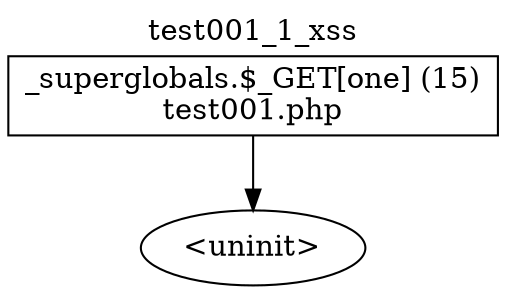 digraph cfg {
  label="test001_1_xss";
  labelloc=t;
  n1 [shape=box, label="_superglobals.$_GET[one] (15)\ntest001.php"];
  n2 [shape=ellipse, label="<uninit>"];
  n1 -> n2;
}
